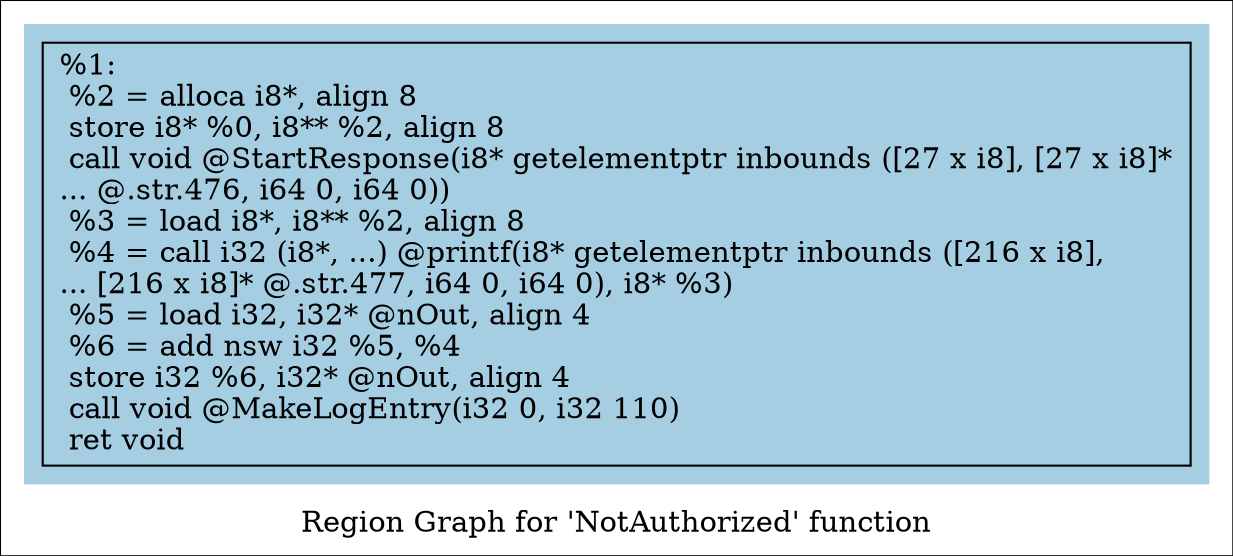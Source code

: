 digraph "Region Graph for 'NotAuthorized' function" {
	label="Region Graph for 'NotAuthorized' function";

	Node0xc514e0 [shape=record,label="{%1:\l  %2 = alloca i8*, align 8\l  store i8* %0, i8** %2, align 8\l  call void @StartResponse(i8* getelementptr inbounds ([27 x i8], [27 x i8]*\l... @.str.476, i64 0, i64 0))\l  %3 = load i8*, i8** %2, align 8\l  %4 = call i32 (i8*, ...) @printf(i8* getelementptr inbounds ([216 x i8],\l... [216 x i8]* @.str.477, i64 0, i64 0), i8* %3)\l  %5 = load i32, i32* @nOut, align 4\l  %6 = add nsw i32 %5, %4\l  store i32 %6, i32* @nOut, align 4\l  call void @MakeLogEntry(i32 0, i32 110)\l  ret void\l}"];
	colorscheme = "paired12"
        subgraph cluster_0xca33d0 {
          label = "";
          style = filled;
          color = 1
          Node0xc514e0;
        }
}
